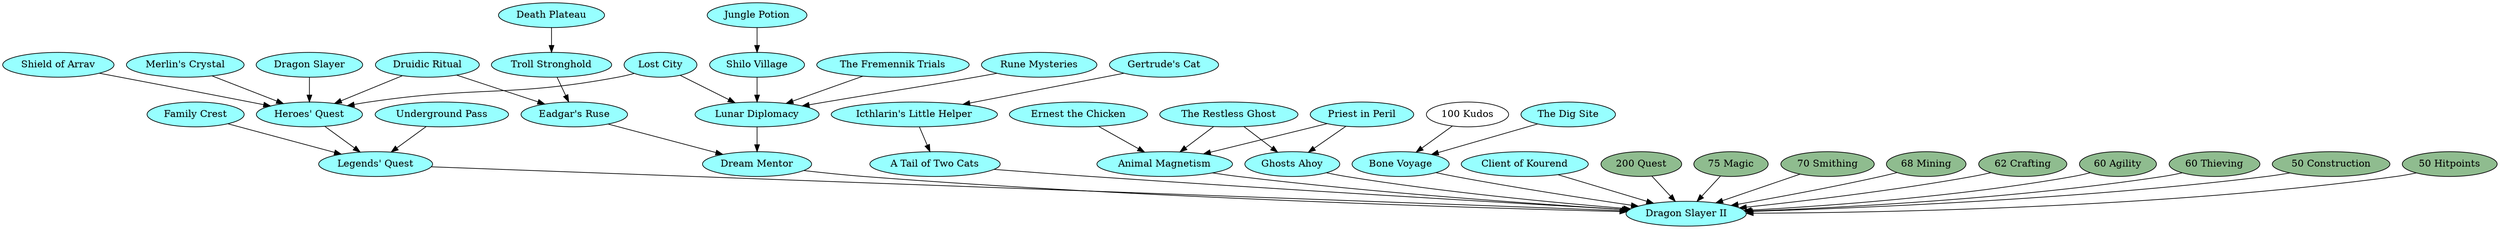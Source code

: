 digraph {
  node[style=filled, fillcolor=darkslategray1];
  "Dragon Slayer II";
  "Legends' Quest";
  "Dream Mentor";
  "A Tail of Two Cats";
  "Animal Magnetism";
  "Ghosts Ahoy";
  "Bone Voyage";
  "Client of Kourend";
  "Family Crest";
  "Heroes' Quest";
  "Underground Pass";
  "Lunar Diplomacy";
  "Eadgar's Ruse";
  "Icthlarin's Little Helper";
  "Ernest the Chicken";
  "Priest in Peril";
  "The Restless Ghost";
  "Priest in Peril";
  "The Restless Ghost";
  "The Dig Site";
  "Shield of Arrav";
  "Lost City";
  "Merlin's Crystal";
  "Dragon Slayer";
  "Druidic Ritual";
  "The Fremennik Trials";
  "Lost City";
  "Rune Mysteries";
  "Shilo Village";
  "Druidic Ritual";
  "Troll Stronghold";
  "Gertrude's Cat";
  "Jungle Potion";
  "Death Plateau";
  node[style=filled, fillcolor=darkseagreen];
  "200 Quest";
  "75 Magic";
  "70 Smithing";
  "68 Mining";
  "62 Crafting";
  "60 Agility";
  "60 Thieving";
  "50 Construction";
  "50 Hitpoints";
  node[style=filled, fillcolor=white];
  "200 Quest" -> "Dragon Slayer II";
  "75 Magic" -> "Dragon Slayer II";
  "70 Smithing" -> "Dragon Slayer II";
  "68 Mining" -> "Dragon Slayer II";
  "62 Crafting" -> "Dragon Slayer II";
  "60 Agility" -> "Dragon Slayer II";
  "60 Thieving" -> "Dragon Slayer II";
  "50 Construction" -> "Dragon Slayer II";
  "50 Hitpoints" -> "Dragon Slayer II";
  "Legends' Quest" -> "Dragon Slayer II";
  "Dream Mentor" -> "Dragon Slayer II";
  "A Tail of Two Cats" -> "Dragon Slayer II";
  "Animal Magnetism" -> "Dragon Slayer II";
  "Ghosts Ahoy" -> "Dragon Slayer II";
  "Bone Voyage" -> "Dragon Slayer II";
  "Client of Kourend" -> "Dragon Slayer II";
  "Family Crest" -> "Legends' Quest";
  "Heroes' Quest" -> "Legends' Quest";
  "Underground Pass" -> "Legends' Quest";
  "Lunar Diplomacy" -> "Dream Mentor";
  "Eadgar's Ruse" -> "Dream Mentor";
  "Icthlarin's Little Helper" -> "A Tail of Two Cats";
  "Ernest the Chicken" -> "Animal Magnetism";
  "Priest in Peril" -> "Animal Magnetism";
  "The Restless Ghost" -> "Animal Magnetism";
  "Priest in Peril" -> "Ghosts Ahoy";
  "The Restless Ghost" -> "Ghosts Ahoy";
  "The Dig Site" -> "Bone Voyage";
  "100 Kudos" -> "Bone Voyage";
  "Shield of Arrav" -> "Heroes' Quest";
  "Lost City" -> "Heroes' Quest";
  "Merlin's Crystal" -> "Heroes' Quest";
  "Dragon Slayer" -> "Heroes' Quest";
  "Druidic Ritual" -> "Heroes' Quest";
  "The Fremennik Trials" -> "Lunar Diplomacy";
  "Lost City" -> "Lunar Diplomacy";
  "Rune Mysteries" -> "Lunar Diplomacy";
  "Shilo Village" -> "Lunar Diplomacy";
  "Druidic Ritual" -> "Eadgar's Ruse";
  "Troll Stronghold" -> "Eadgar's Ruse";
  "Gertrude's Cat" -> "Icthlarin's Little Helper";
  "Jungle Potion" -> "Shilo Village";
  "Death Plateau" -> "Troll Stronghold";
}
